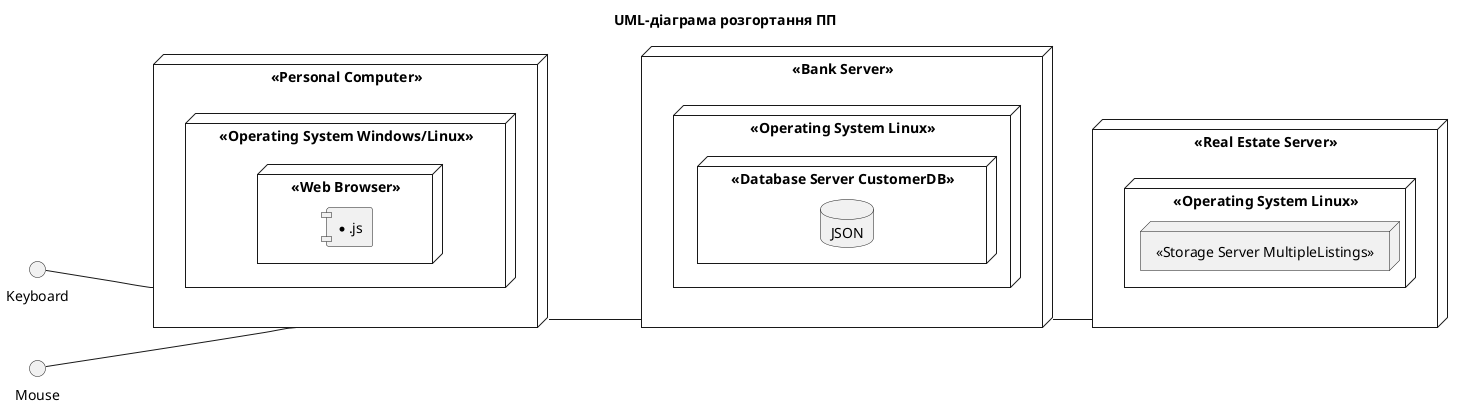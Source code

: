 @startuml

title UML-діаграма розгортання ПП

left to right direction

skinparam componentStyle uml1

node "<<Personal Computer>>" as pc {
    node "<<Operating System Windows/Linux>>" {
        node "<<Web Browser>>" {
            component [*.js]
        }
    }
}

interface Keyboard

interface Mouse

Keyboard -- pc

Mouse -- pc

node "<<Bank Server>>" as serv1 {
	node "<<Operating System Linux>>" as l1 {
	    node "<<Database Server CustomerDB>>" {
		     database JSON
		}
	}
}

pc -- serv1

node "<<Real Estate Server>>" as serv2 {
	node "<<Operating System Linux>>" as l2 {
	    node "<<Storage Server MultipleListings>>" {
		    component [*.js]
		}
	}
}

serv1 -- serv2

@enduml
